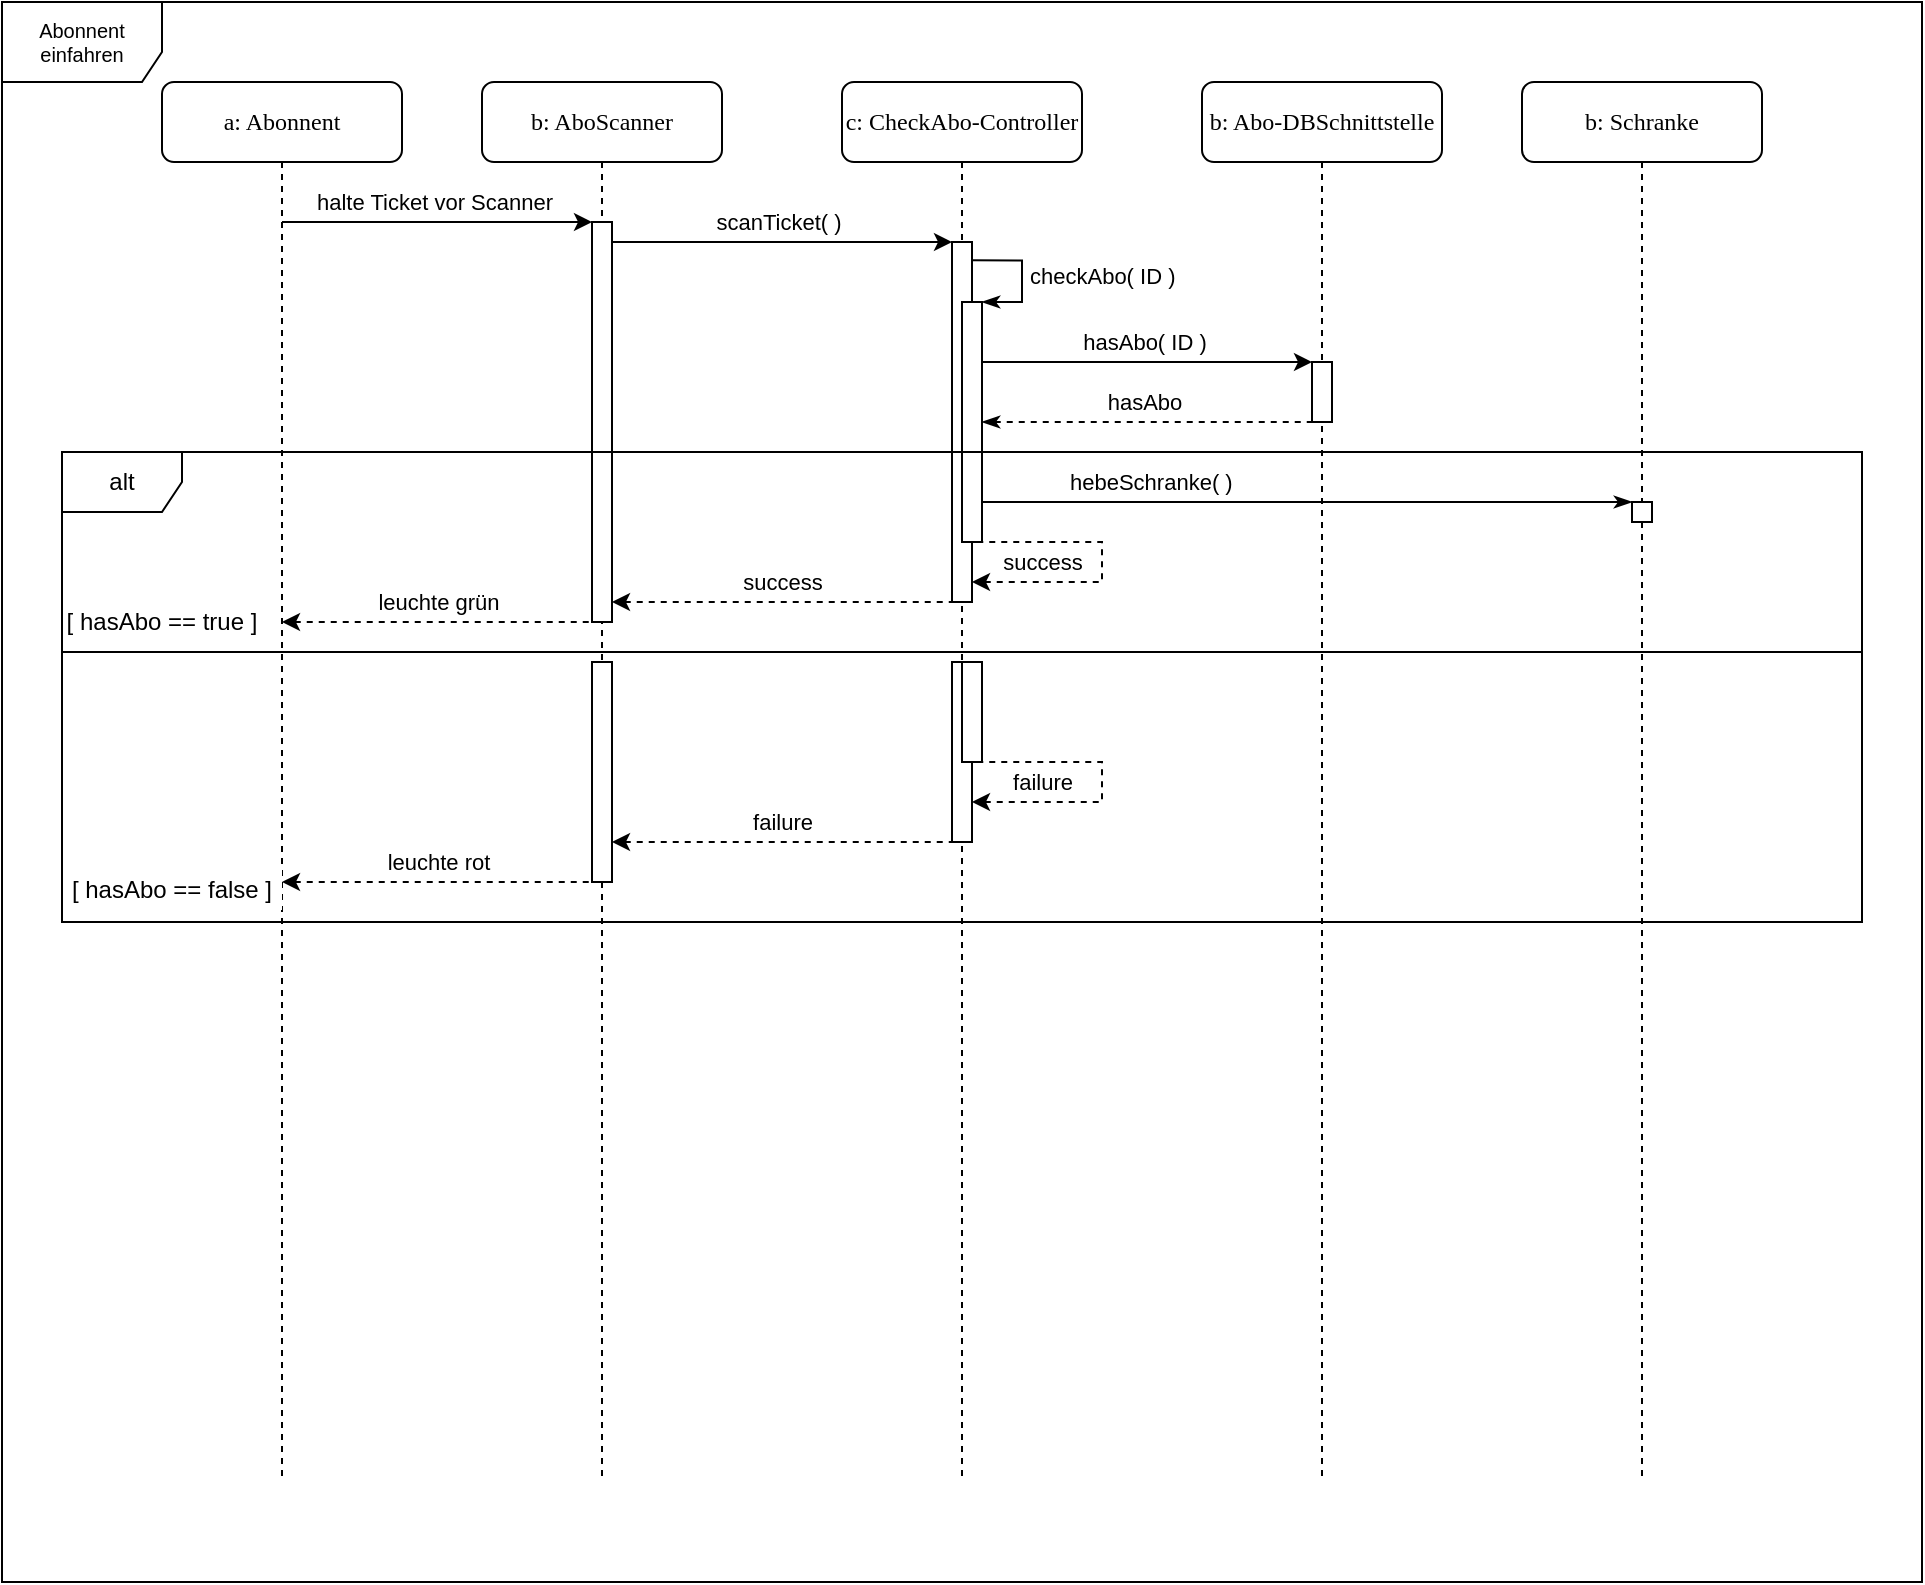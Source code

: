 <mxfile version="10.7.5" type="device"><diagram name="Page-1" id="13e1069c-82ec-6db2-03f1-153e76fe0fe0"><mxGraphModel dx="842" dy="548" grid="1" gridSize="10" guides="1" tooltips="1" connect="1" arrows="1" fold="1" page="1" pageScale="1" pageWidth="1100" pageHeight="850" background="#ffffff" math="0" shadow="0"><root><mxCell id="0"/><mxCell id="1" parent="0"/><mxCell id="i2Vq3k6s4epomcee9z3W-39" value="Abonnent einfahren" style="shape=umlFrame;whiteSpace=wrap;html=1;fontSize=10;width=80;height=40;" parent="1" vertex="1"><mxGeometry x="60" y="29" width="960" height="790" as="geometry"/></mxCell><mxCell id="riZyPx7NaIGLOxan2Yi5-40" value="failure" style="endArrow=none;html=1;edgeStyle=orthogonalEdgeStyle;startArrow=classic;startFill=1;endFill=0;rounded=0;dashed=1;" parent="1" source="riZyPx7NaIGLOxan2Yi5-41" target="riZyPx7NaIGLOxan2Yi5-36" edge="1"><mxGeometry x="0.002" y="10" width="50" height="50" relative="1" as="geometry"><mxPoint x="375" y="338.952" as="sourcePoint"/><mxPoint x="545" y="338.952" as="targetPoint"/><Array as="points"><mxPoint x="460" y="449"/><mxPoint x="460" y="449"/></Array><mxPoint as="offset"/></mxGeometry></mxCell><mxCell id="7baba1c4bc27f4b0-4" value="b: Abo-DBSchnittstelle" style="shape=umlLifeline;perimeter=lifelinePerimeter;whiteSpace=wrap;html=1;container=1;collapsible=0;recursiveResize=0;outlineConnect=0;rounded=1;shadow=0;comic=0;labelBackgroundColor=none;strokeColor=#000000;strokeWidth=1;fillColor=#FFFFFF;fontFamily=Verdana;fontSize=12;fontColor=#000000;align=center;perimeterSpacing=0;glass=0;size=40;overflow=visible;noLabel=0;labelPadding=0;direction=east;connectable=1;snapToPoint=0;fixDash=0;" parent="1" vertex="1"><mxGeometry x="660" y="69" width="120" height="700" as="geometry"/></mxCell><mxCell id="riZyPx7NaIGLOxan2Yi5-17" value="" style="html=1;points=[];perimeter=orthogonalPerimeter;rounded=1;shadow=0;glass=0;comic=0;strokeColor=#000000;strokeWidth=1;arcSize=0;" parent="7baba1c4bc27f4b0-4" vertex="1"><mxGeometry x="55" y="140" width="10" height="30" as="geometry"/></mxCell><mxCell id="7baba1c4bc27f4b0-2" value="b: AboScanner" style="shape=umlLifeline;perimeter=lifelinePerimeter;whiteSpace=wrap;html=1;container=1;collapsible=0;recursiveResize=0;outlineConnect=0;rounded=1;shadow=0;comic=0;labelBackgroundColor=none;strokeColor=#000000;strokeWidth=1;fillColor=#FFFFFF;fontFamily=Verdana;fontSize=12;fontColor=#000000;align=center;size=40;" parent="1" vertex="1"><mxGeometry x="300" y="69" width="120" height="700" as="geometry"/></mxCell><mxCell id="riZyPx7NaIGLOxan2Yi5-10" value="" style="html=1;points=[];perimeter=orthogonalPerimeter;rounded=1;shadow=0;glass=0;comic=0;strokeColor=#000000;strokeWidth=1;arcSize=0;" parent="7baba1c4bc27f4b0-2" vertex="1"><mxGeometry x="55" y="70" width="10" height="200" as="geometry"/></mxCell><mxCell id="riZyPx7NaIGLOxan2Yi5-41" value="" style="html=1;points=[];perimeter=orthogonalPerimeter;rounded=1;shadow=0;glass=0;comic=0;strokeColor=#000000;strokeWidth=1;arcSize=0;" parent="7baba1c4bc27f4b0-2" vertex="1"><mxGeometry x="55" y="290" width="10" height="110" as="geometry"/></mxCell><mxCell id="7baba1c4bc27f4b0-3" value="c: CheckAbo-Controller&lt;br&gt;" style="shape=umlLifeline;perimeter=lifelinePerimeter;whiteSpace=wrap;html=1;container=1;collapsible=0;recursiveResize=0;outlineConnect=0;rounded=1;shadow=0;comic=0;labelBackgroundColor=none;strokeColor=#000000;strokeWidth=1;fillColor=#FFFFFF;fontFamily=Verdana;fontSize=12;fontColor=#000000;align=center;size=40;" parent="1" vertex="1"><mxGeometry x="480" y="69" width="120" height="700" as="geometry"/></mxCell><mxCell id="riZyPx7NaIGLOxan2Yi5-11" value="" style="html=1;points=[];perimeter=orthogonalPerimeter;rounded=1;shadow=0;glass=0;comic=0;strokeColor=#000000;strokeWidth=1;arcSize=0;" parent="7baba1c4bc27f4b0-3" vertex="1"><mxGeometry x="55" y="80" width="10" height="180" as="geometry"/></mxCell><mxCell id="riZyPx7NaIGLOxan2Yi5-15" value="" style="html=1;points=[];perimeter=orthogonalPerimeter;rounded=1;shadow=0;glass=0;comic=0;strokeColor=#000000;strokeWidth=1;arcSize=0;" parent="7baba1c4bc27f4b0-3" vertex="1"><mxGeometry x="60" y="110" width="10" height="120" as="geometry"/></mxCell><mxCell id="riZyPx7NaIGLOxan2Yi5-16" value="checkAbo( ID )" style="edgeStyle=orthogonalEdgeStyle;html=1;align=left;spacingLeft=2;endArrow=classicThin;rounded=0;entryX=1;entryY=0;exitX=0.999;exitY=0.051;exitDx=0;exitDy=0;exitPerimeter=0;endFill=1;" parent="7baba1c4bc27f4b0-3" source="riZyPx7NaIGLOxan2Yi5-11" target="riZyPx7NaIGLOxan2Yi5-15" edge="1"><mxGeometry relative="1" as="geometry"><mxPoint x="65" y="110" as="sourcePoint"/><Array as="points"><mxPoint x="90" y="89"/><mxPoint x="90" y="110"/></Array></mxGeometry></mxCell><mxCell id="riZyPx7NaIGLOxan2Yi5-31" value="success" style="endArrow=none;html=1;edgeStyle=orthogonalEdgeStyle;startArrow=classic;startFill=1;endFill=0;rounded=0;dashed=1;" parent="7baba1c4bc27f4b0-3" source="riZyPx7NaIGLOxan2Yi5-11" target="riZyPx7NaIGLOxan2Yi5-15" edge="1"><mxGeometry x="0.04" y="30" width="50" height="50" relative="1" as="geometry"><mxPoint x="-110" y="230" as="sourcePoint"/><mxPoint x="65" y="89.952" as="targetPoint"/><Array as="points"><mxPoint x="130" y="250"/><mxPoint x="130" y="230"/></Array><mxPoint as="offset"/></mxGeometry></mxCell><mxCell id="riZyPx7NaIGLOxan2Yi5-36" value="" style="html=1;points=[];perimeter=orthogonalPerimeter;rounded=1;shadow=0;glass=0;comic=0;strokeColor=#000000;strokeWidth=1;arcSize=0;" parent="7baba1c4bc27f4b0-3" vertex="1"><mxGeometry x="55" y="290" width="10" height="90" as="geometry"/></mxCell><mxCell id="7baba1c4bc27f4b0-5" value="b: Schranke&lt;br&gt;" style="shape=umlLifeline;perimeter=lifelinePerimeter;whiteSpace=wrap;html=1;container=1;collapsible=0;recursiveResize=0;outlineConnect=0;rounded=1;shadow=0;comic=0;labelBackgroundColor=none;strokeColor=#000000;strokeWidth=1;fillColor=#FFFFFF;fontFamily=Verdana;fontSize=12;fontColor=#000000;align=center;size=40;" parent="1" vertex="1"><mxGeometry x="820" y="69" width="120" height="700" as="geometry"/></mxCell><mxCell id="riZyPx7NaIGLOxan2Yi5-30" value="" style="html=1;points=[];perimeter=orthogonalPerimeter;rounded=1;shadow=0;glass=0;comic=0;strokeColor=#000000;strokeWidth=1;arcSize=0;" parent="7baba1c4bc27f4b0-5" vertex="1"><mxGeometry x="55" y="210" width="10" height="10" as="geometry"/></mxCell><mxCell id="7baba1c4bc27f4b0-8" value="a: Abonnent" style="shape=umlLifeline;perimeter=lifelinePerimeter;whiteSpace=wrap;html=1;container=1;collapsible=0;recursiveResize=0;outlineConnect=0;rounded=1;shadow=0;comic=0;labelBackgroundColor=none;strokeColor=#000000;strokeWidth=1;fillColor=#FFFFFF;fontFamily=Verdana;fontSize=12;fontColor=#000000;align=center;size=40;" parent="1" vertex="1"><mxGeometry x="140" y="69" width="120" height="700" as="geometry"/></mxCell><mxCell id="riZyPx7NaIGLOxan2Yi5-2" value="halte Ticket vor Scanner" style="endArrow=classic;html=1;edgeStyle=orthogonalEdgeStyle;" parent="1" source="7baba1c4bc27f4b0-8" target="riZyPx7NaIGLOxan2Yi5-10" edge="1"><mxGeometry x="-0.026" y="10" width="50" height="50" relative="1" as="geometry"><mxPoint x="205" y="139.276" as="sourcePoint"/><mxPoint x="290" y="219" as="targetPoint"/><Array as="points"><mxPoint x="290" y="139"/><mxPoint x="290" y="139"/></Array><mxPoint as="offset"/></mxGeometry></mxCell><mxCell id="riZyPx7NaIGLOxan2Yi5-12" value="scanTicket( )" style="endArrow=classic;html=1;edgeStyle=orthogonalEdgeStyle;" parent="1" source="riZyPx7NaIGLOxan2Yi5-10" target="riZyPx7NaIGLOxan2Yi5-11" edge="1"><mxGeometry x="-0.026" y="10" width="50" height="50" relative="1" as="geometry"><mxPoint x="215" y="149.2" as="sourcePoint"/><mxPoint x="365" y="149.2" as="targetPoint"/><Array as="points"><mxPoint x="420" y="149"/><mxPoint x="420" y="149"/></Array><mxPoint as="offset"/></mxGeometry></mxCell><mxCell id="riZyPx7NaIGLOxan2Yi5-18" value="hasAbo( ID )" style="endArrow=classic;html=1;edgeStyle=orthogonalEdgeStyle;" parent="1" source="riZyPx7NaIGLOxan2Yi5-15" target="riZyPx7NaIGLOxan2Yi5-17" edge="1"><mxGeometry x="-0.026" y="10" width="50" height="50" relative="1" as="geometry"><mxPoint x="375" y="158.952" as="sourcePoint"/><mxPoint x="545" y="158.952" as="targetPoint"/><Array as="points"><mxPoint x="630" y="209"/><mxPoint x="630" y="209"/></Array><mxPoint as="offset"/></mxGeometry></mxCell><mxCell id="riZyPx7NaIGLOxan2Yi5-19" value="hasAbo&lt;br&gt;" style="endArrow=none;html=1;edgeStyle=orthogonalEdgeStyle;startArrow=classicThin;startFill=1;dashed=1;endFill=0;" parent="1" source="riZyPx7NaIGLOxan2Yi5-15" target="riZyPx7NaIGLOxan2Yi5-17" edge="1"><mxGeometry x="-0.026" y="10" width="50" height="50" relative="1" as="geometry"><mxPoint x="560" y="218.952" as="sourcePoint"/><mxPoint x="725" y="218.952" as="targetPoint"/><Array as="points"><mxPoint x="630" y="239"/><mxPoint x="630" y="239"/></Array><mxPoint as="offset"/></mxGeometry></mxCell><mxCell id="riZyPx7NaIGLOxan2Yi5-21" value="" style="line;strokeWidth=1;fillColor=none;align=left;verticalAlign=middle;spacingTop=-1;spacingLeft=3;spacingRight=3;rotatable=0;labelPosition=right;points=[];portConstraint=eastwest;rounded=1;shadow=0;glass=0;comic=0;" parent="1" vertex="1"><mxGeometry x="90" y="349" width="900" height="10" as="geometry"/></mxCell><mxCell id="riZyPx7NaIGLOxan2Yi5-25" value="hebeSchranke( )" style="edgeStyle=orthogonalEdgeStyle;html=1;align=left;spacingLeft=2;endArrow=classicThin;rounded=0;endFill=1;" parent="1" source="riZyPx7NaIGLOxan2Yi5-15" target="riZyPx7NaIGLOxan2Yi5-30" edge="1"><mxGeometry x="-0.014" y="121" relative="1" as="geometry"><mxPoint x="555.19" y="178.476" as="sourcePoint"/><Array as="points"><mxPoint x="710" y="279"/><mxPoint x="710" y="279"/></Array><mxPoint x="554.714" y="278.952" as="targetPoint"/><mxPoint x="-120" y="111" as="offset"/></mxGeometry></mxCell><mxCell id="riZyPx7NaIGLOxan2Yi5-33" value="success" style="endArrow=none;html=1;edgeStyle=orthogonalEdgeStyle;startArrow=classic;startFill=1;endFill=0;rounded=0;dashed=1;" parent="1" source="riZyPx7NaIGLOxan2Yi5-10" target="riZyPx7NaIGLOxan2Yi5-11" edge="1"><mxGeometry x="0.002" y="10" width="50" height="50" relative="1" as="geometry"><mxPoint x="555" y="319.2" as="sourcePoint"/><mxPoint x="560" y="299.2" as="targetPoint"/><Array as="points"><mxPoint x="450" y="329"/><mxPoint x="450" y="329"/></Array><mxPoint as="offset"/></mxGeometry></mxCell><mxCell id="riZyPx7NaIGLOxan2Yi5-34" value="leuchte grün" style="endArrow=none;html=1;edgeStyle=orthogonalEdgeStyle;startArrow=classic;startFill=1;endFill=0;rounded=0;dashed=1;" parent="1" source="7baba1c4bc27f4b0-8" target="riZyPx7NaIGLOxan2Yi5-10" edge="1"><mxGeometry x="0.002" y="10" width="50" height="50" relative="1" as="geometry"><mxPoint x="185.5" y="329.167" as="sourcePoint"/><mxPoint x="355.5" y="329.167" as="targetPoint"/><Array as="points"><mxPoint x="250" y="329"/><mxPoint x="250" y="329"/></Array><mxPoint as="offset"/></mxGeometry></mxCell><mxCell id="riZyPx7NaIGLOxan2Yi5-38" value="" style="html=1;points=[];perimeter=orthogonalPerimeter;rounded=1;shadow=0;glass=0;comic=0;strokeColor=#000000;strokeWidth=1;arcSize=0;backgroundOutline=0;movable=1;resizable=1;resizeWidth=1;resizeHeight=0;rotatable=0;cloneable=1;part=0;container=0;collapsible=0;autosize=0;fixDash=0;connectable=1;snapToPoint=0;flipH=1;flipV=0;imageAspect=1;absoluteArcSize=0;fillOpacity=100;direction=east;" parent="1" vertex="1"><mxGeometry x="540" y="359" width="10" height="50" as="geometry"><mxRectangle x="520" y="370" width="50" height="40" as="alternateBounds"/></mxGeometry></mxCell><mxCell id="riZyPx7NaIGLOxan2Yi5-39" value="failure&lt;br&gt;" style="endArrow=none;html=1;edgeStyle=orthogonalEdgeStyle;startArrow=classic;startFill=1;endFill=0;rounded=0;dashed=1;" parent="1" source="riZyPx7NaIGLOxan2Yi5-36" target="riZyPx7NaIGLOxan2Yi5-38" edge="1"><mxGeometry x="0.04" y="30" width="50" height="50" relative="1" as="geometry"><mxPoint x="555" y="328.952" as="sourcePoint"/><mxPoint x="560" y="308.952" as="targetPoint"/><Array as="points"><mxPoint x="610" y="429"/><mxPoint x="610" y="409"/></Array><mxPoint as="offset"/></mxGeometry></mxCell><mxCell id="riZyPx7NaIGLOxan2Yi5-42" value="leuchte rot" style="endArrow=none;html=1;edgeStyle=orthogonalEdgeStyle;startArrow=classic;startFill=1;endFill=0;rounded=0;dashed=1;" parent="1" source="7baba1c4bc27f4b0-8" target="riZyPx7NaIGLOxan2Yi5-41" edge="1"><mxGeometry x="0.002" y="10" width="50" height="50" relative="1" as="geometry"><mxPoint x="205.024" y="479.0" as="sourcePoint"/><mxPoint x="360" y="479.0" as="targetPoint"/><Array as="points"><mxPoint x="270" y="469"/><mxPoint x="270" y="469"/></Array><mxPoint as="offset"/></mxGeometry></mxCell><mxCell id="riZyPx7NaIGLOxan2Yi5-45" value="[ hasAbo == true ]" style="text;html=1;strokeColor=none;fillColor=#ffffff;align=center;verticalAlign=middle;whiteSpace=wrap;rounded=0;shadow=0;glass=0;dashed=1;comic=0;" parent="1" vertex="1"><mxGeometry x="90" y="329" width="100" height="20" as="geometry"/></mxCell><mxCell id="riZyPx7NaIGLOxan2Yi5-46" value="[ hasAbo == false ]" style="text;html=1;strokeColor=none;fillColor=#ffffff;align=center;verticalAlign=middle;whiteSpace=wrap;rounded=0;shadow=0;glass=0;dashed=1;comic=0;" parent="1" vertex="1"><mxGeometry x="90" y="463" width="110" height="20" as="geometry"/></mxCell><mxCell id="riZyPx7NaIGLOxan2Yi5-20" value="alt&lt;br&gt;" style="shape=umlFrame;whiteSpace=wrap;html=1;rounded=1;shadow=0;glass=0;comic=0;strokeColor=#000000;strokeWidth=1;" parent="1" vertex="1"><mxGeometry x="90" y="254" width="900" height="235" as="geometry"/></mxCell></root></mxGraphModel></diagram></mxfile>